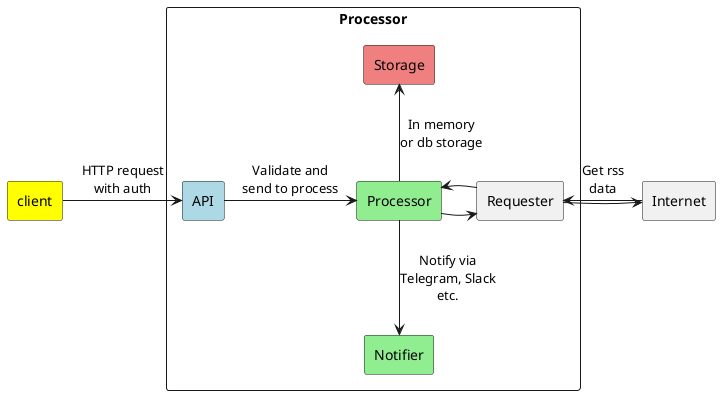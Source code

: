 @startuml

skinparam componentStyle rectangle

component [client] #Yellow

component Processor {
    component [API] as api #LightBlue
    component [Processor] as pr #LightGreen
    component [Storage] as store #LightCoral
    component [Requester] as request
    component [Notifier] as notify #LightGreen
}

component Internet as internet

client -r-> api : HTTP request\nwith auth
api -> pr : Validate and\nsend to process
pr -> request
request -r-> internet
internet -l-> request : Get rss\ndata
request -> pr
pr -d-> notify : Notify via\nTelegram, Slack\netc.
pr -u-> store : In memory\nor db storage

@enduml